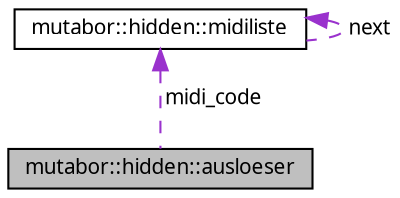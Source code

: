 digraph "mutabor::hidden::ausloeser"
{
  edge [fontname="Sans",fontsize="10",labelfontname="Sans",labelfontsize="10"];
  node [fontname="Sans",fontsize="10",shape=record];
  Node1 [label="mutabor::hidden::ausloeser",height=0.2,width=0.4,color="black", fillcolor="grey75", style="filled", fontcolor="black"];
  Node2 -> Node1 [dir="back",color="darkorchid3",fontsize="10",style="dashed",label=" midi_code" ,fontname="Sans"];
  Node2 [label="mutabor::hidden::midiliste",height=0.2,width=0.4,color="black", fillcolor="white", style="filled",URL="$d5/d35/structmutabor_1_1hidden_1_1midiliste.html"];
  Node2 -> Node2 [dir="back",color="darkorchid3",fontsize="10",style="dashed",label=" next" ,fontname="Sans"];
}
